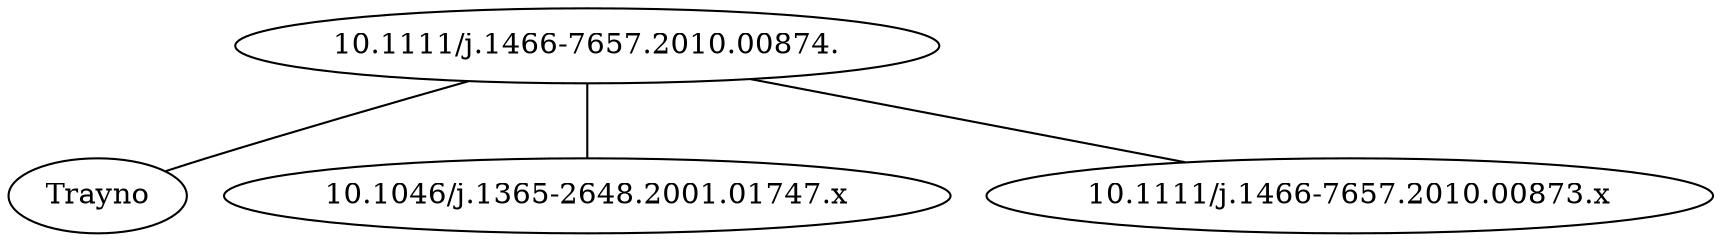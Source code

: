 strict graph mind_map123 {
	"10.1111/j.1466-7657.2010.00874." -- Trayno
	"10.1111/j.1466-7657.2010.00874." -- "10.1046/j.1365-2648.2001.01747.x"
	"10.1111/j.1466-7657.2010.00874." -- "10.1111/j.1466-7657.2010.00873.x"
}
